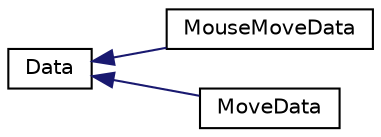 digraph "Graphical Class Hierarchy"
{
  edge [fontname="Helvetica",fontsize="10",labelfontname="Helvetica",labelfontsize="10"];
  node [fontname="Helvetica",fontsize="10",shape=record];
  rankdir="LR";
  Node0 [label="Data",height=0.2,width=0.4,color="black", fillcolor="white", style="filled",URL="$classData.html"];
  Node0 -> Node1 [dir="back",color="midnightblue",fontsize="10",style="solid",fontname="Helvetica"];
  Node1 [label="MouseMoveData",height=0.2,width=0.4,color="black", fillcolor="white", style="filled",URL="$classMouseMoveData.html"];
  Node0 -> Node2 [dir="back",color="midnightblue",fontsize="10",style="solid",fontname="Helvetica"];
  Node2 [label="MoveData",height=0.2,width=0.4,color="black", fillcolor="white", style="filled",URL="$classMoveData.html"];
}

